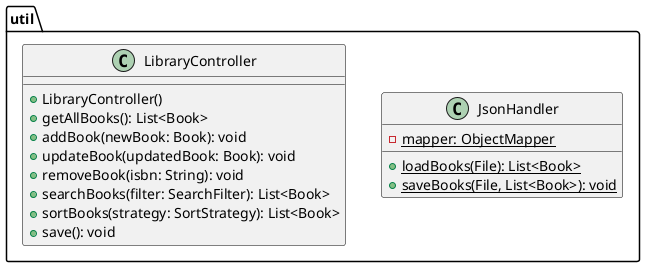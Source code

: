@startuml Util Diagram

skinparam class {
    BackgroundColor<<Utility>> LightGray
    BorderColor Black
    ArrowColor Black
}

package "util" {

    class JsonHandler {
        - {static} mapper: ObjectMapper
        + {static} loadBooks(File): List<Book>
        + {static} saveBooks(File, List<Book>): void
    }

    class LibraryController {
    + LibraryController()
    + getAllBooks(): List<Book>
    + addBook(newBook: Book): void
    + updateBook(updatedBook: Book): void
    + removeBook(isbn: String): void
    + searchBooks(filter: SearchFilter): List<Book>
    + sortBooks(strategy: SortStrategy): List<Book>
    + save(): void
    }
}

@enduml
